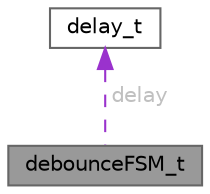digraph "debounceFSM_t"
{
 // LATEX_PDF_SIZE
  bgcolor="transparent";
  edge [fontname=Helvetica,fontsize=10,labelfontname=Helvetica,labelfontsize=10];
  node [fontname=Helvetica,fontsize=10,shape=box,height=0.2,width=0.4];
  Node1 [id="Node000001",label="debounceFSM_t",height=0.2,width=0.4,color="gray40", fillcolor="grey60", style="filled", fontcolor="black",tooltip=" "];
  Node2 -> Node1 [id="edge1_Node000001_Node000002",dir="back",color="darkorchid3",style="dashed",tooltip=" ",label=" delay",fontcolor="grey" ];
  Node2 [id="Node000002",label="delay_t",height=0.2,width=0.4,color="gray40", fillcolor="white", style="filled",URL="$structdelay__t.html",tooltip="Estructura para manejar retardos no bloqueantes."];
}
